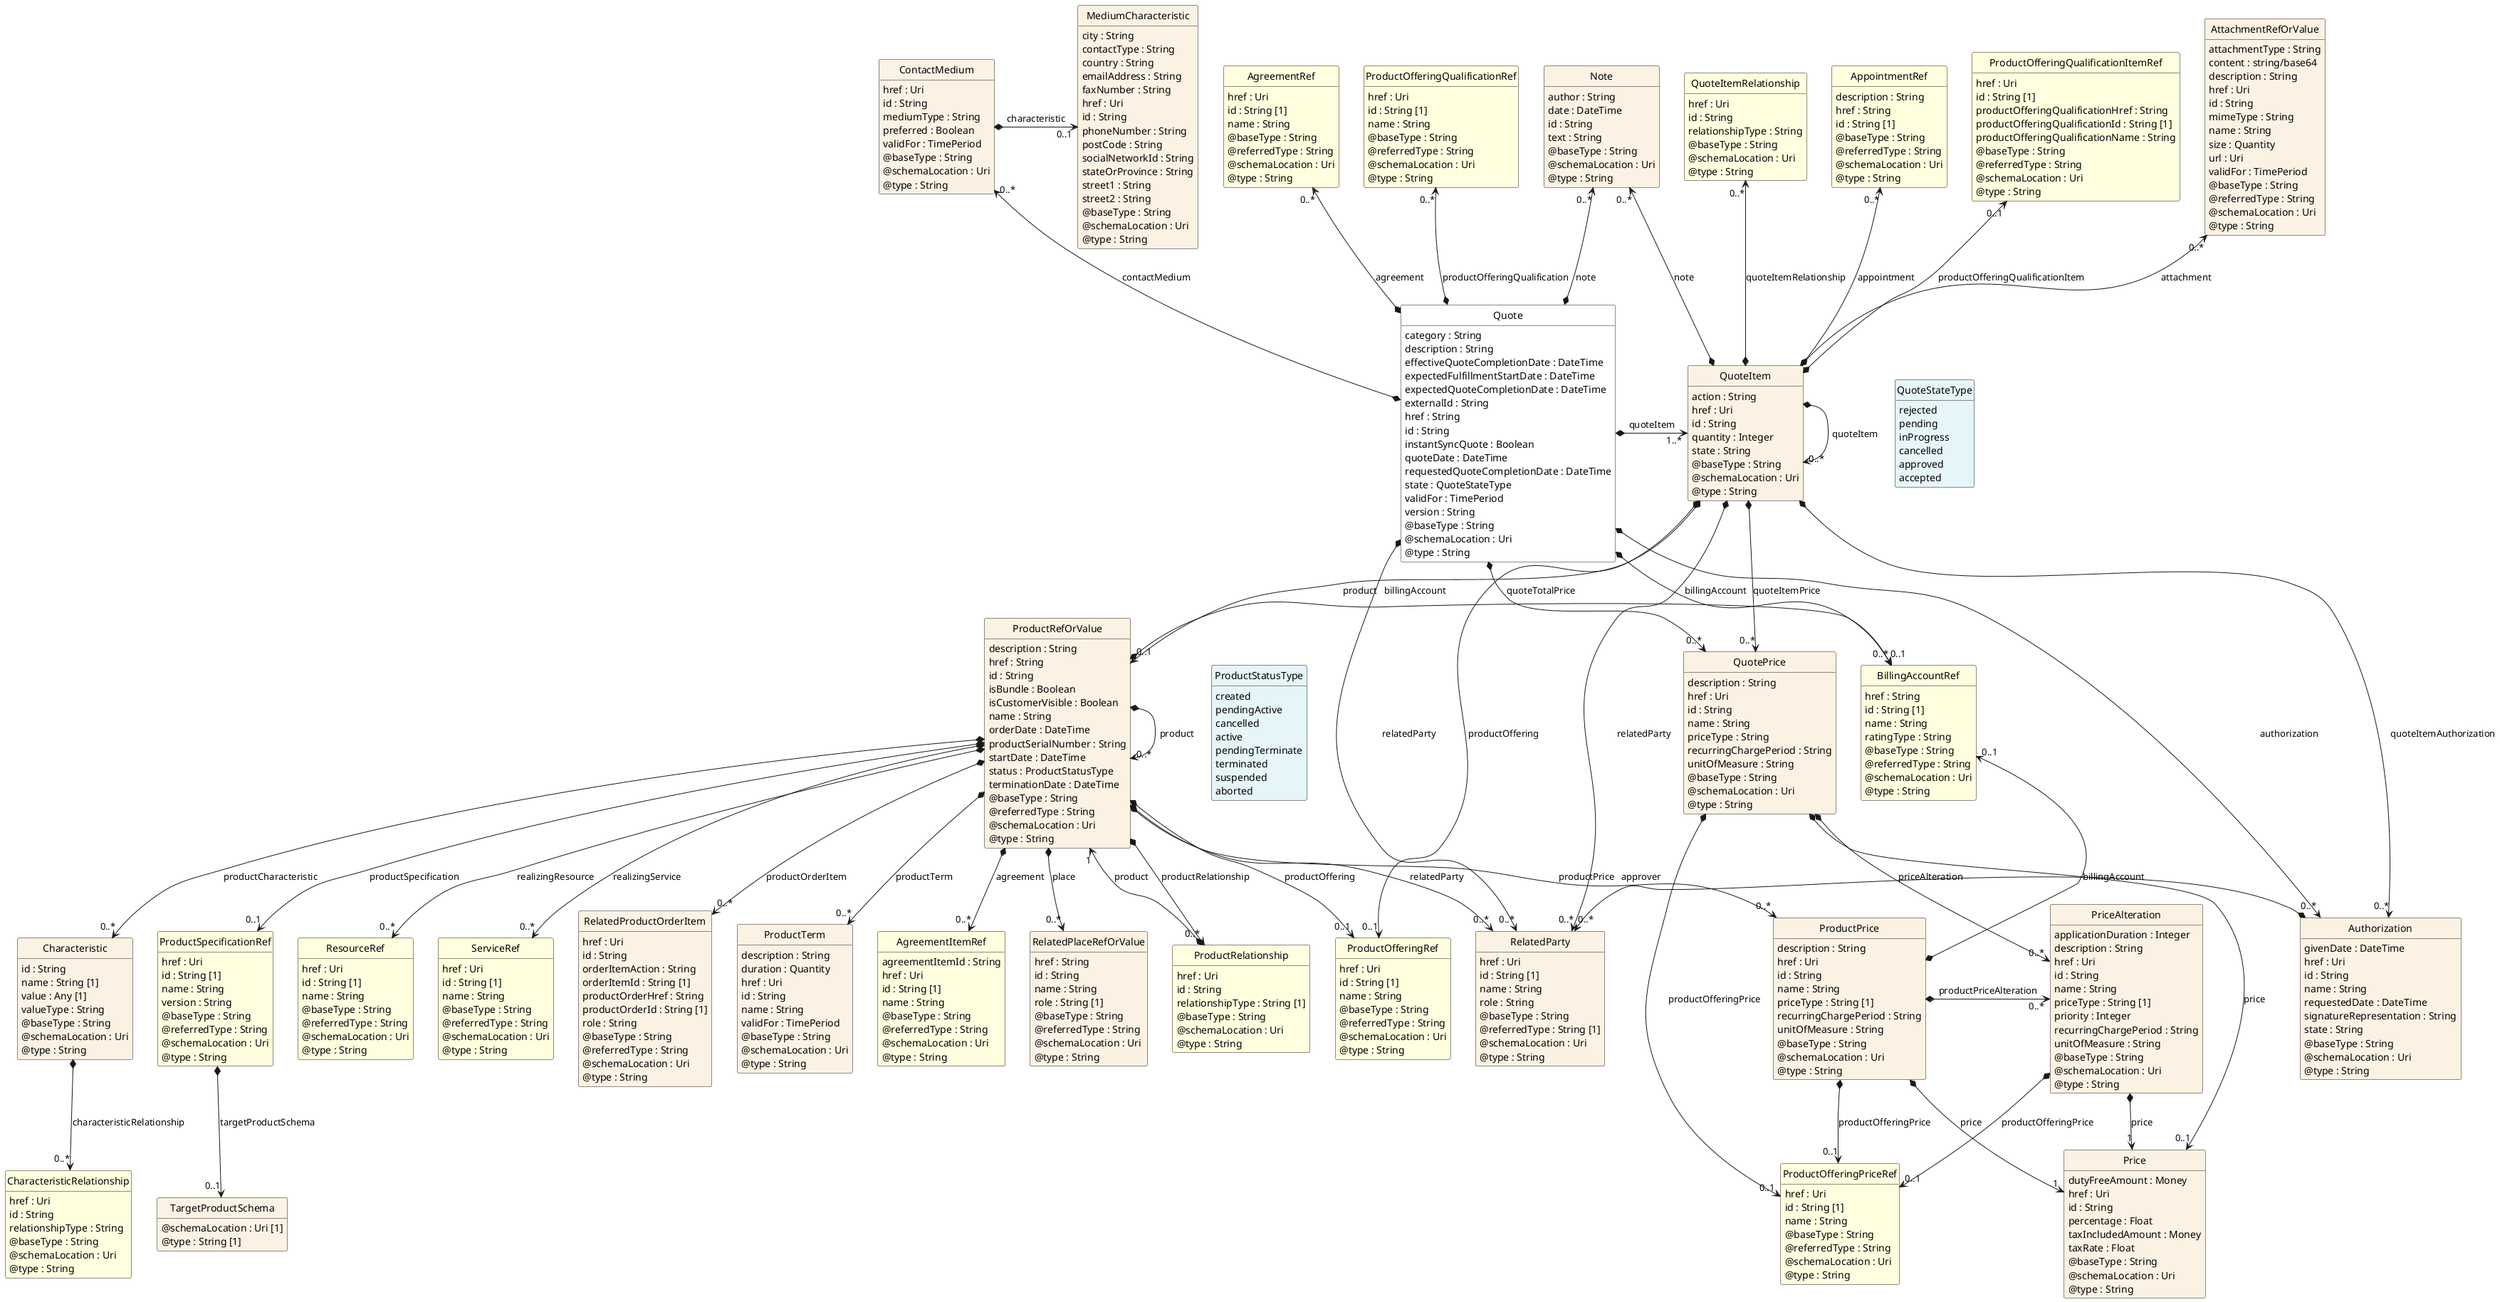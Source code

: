 @startuml
hide circle
hide methods
hide stereotype
show <<Enumeration>> stereotype
skinparam class {
   BackgroundColor<<Enumeration>> #E6F5F7
   BackgroundColor<<Ref>> #FFFFE0
   BackgroundColor<<Pivot>> #FFFFFFF
   BackgroundColor<<SimpleType>> #E2F0DA
   BackgroundColor #FCF2E3
}

class Quote <<Pivot>> {
    category : String
    description : String
    effectiveQuoteCompletionDate : DateTime
    expectedFulfillmentStartDate : DateTime
    expectedQuoteCompletionDate : DateTime
    externalId : String
    href : String
    id : String
    instantSyncQuote : Boolean
    quoteDate : DateTime
    requestedQuoteCompletionDate : DateTime
    state : QuoteStateType
    validFor : TimePeriod
    version : String
    @baseType : String
    @schemaLocation : Uri
    @type : String
}

class Note  {
    author : String
    date : DateTime
    id : String
    text : String
    @baseType : String
    @schemaLocation : Uri
    @type : String
}

class ContactMedium  {
    href : Uri
    id : String
    mediumType : String
    preferred : Boolean
    validFor : TimePeriod
    @baseType : String
    @schemaLocation : Uri
    @type : String
}

class MediumCharacteristic  {
    city : String
    contactType : String
    country : String
    emailAddress : String
    faxNumber : String
    href : Uri
    id : String
    phoneNumber : String
    postCode : String
    socialNetworkId : String
    stateOrProvince : String
    street1 : String
    street2 : String
    @baseType : String
    @schemaLocation : Uri
    @type : String
}

class BillingAccountRef  <<Ref>> {
    href : String
    id : String [1]
    name : String
    ratingType : String
    @baseType : String
    @referredType : String
    @schemaLocation : Uri
    @type : String
}

class Authorization  {
    givenDate : DateTime
    href : Uri
    id : String
    name : String
    requestedDate : DateTime
    signatureRepresentation : String
    state : String
    @baseType : String
    @schemaLocation : Uri
    @type : String
}

class RelatedParty  {
    href : Uri
    id : String [1]
    name : String
    role : String
    @baseType : String
    @referredType : String [1]
    @schemaLocation : Uri
    @type : String
}

class QuoteStateType <<Enumeration>> {
    rejected
    pending
    inProgress
    cancelled
    approved
    accepted
}

class AgreementRef  <<Ref>> {
    href : Uri
    id : String [1]
    name : String
    @baseType : String
    @referredType : String
    @schemaLocation : Uri
    @type : String
}

class ProductOfferingQualificationRef  <<Ref>> {
    href : Uri
    id : String [1]
    name : String
    @baseType : String
    @referredType : String
    @schemaLocation : Uri
    @type : String
}

class QuotePrice  {
    description : String
    href : Uri
    id : String
    name : String
    priceType : String
    recurringChargePeriod : String
    unitOfMeasure : String
    @baseType : String
    @schemaLocation : Uri
    @type : String
}

class ProductOfferingPriceRef  <<Ref>> {
    href : Uri
    id : String [1]
    name : String
    @baseType : String
    @referredType : String
    @schemaLocation : Uri
    @type : String
}

class PriceAlteration  {
    applicationDuration : Integer
    description : String
    href : Uri
    id : String
    name : String
    priceType : String [1]
    priority : Integer
    recurringChargePeriod : String
    unitOfMeasure : String
    @baseType : String
    @schemaLocation : Uri
    @type : String
}

class Price  {
    dutyFreeAmount : Money
    href : Uri
    id : String
    percentage : Float
    taxIncludedAmount : Money
    taxRate : Float
    @baseType : String
    @schemaLocation : Uri
    @type : String
}

class QuoteItem  {
    action : String
    href : Uri
    id : String
    quantity : Integer
    state : String
    @baseType : String
    @schemaLocation : Uri
    @type : String
}

class ProductRefOrValue  {
    description : String
    href : String
    id : String
    isBundle : Boolean
    isCustomerVisible : Boolean
    name : String
    orderDate : DateTime
    productSerialNumber : String
    startDate : DateTime
    status : ProductStatusType
    terminationDate : DateTime
    @baseType : String
    @referredType : String
    @schemaLocation : Uri
    @type : String
}

class ProductSpecificationRef  <<Ref>> {
    href : Uri
    id : String [1]
    name : String
    version : String
    @baseType : String
    @referredType : String
    @schemaLocation : Uri
    @type : String
}

class TargetProductSchema  {
    @schemaLocation : Uri [1]
    @type : String [1]
}

class Characteristic  {
    id : String
    name : String [1]
    value : Any [1]
    valueType : String
    @baseType : String
    @schemaLocation : Uri
    @type : String
}

class CharacteristicRelationship  <<Ref>> {
    href : Uri
    id : String
    relationshipType : String
    @baseType : String
    @schemaLocation : Uri
    @type : String
}

class RelatedProductOrderItem  {
    href : Uri
    id : String
    orderItemAction : String
    orderItemId : String [1]
    productOrderHref : String
    productOrderId : String [1]
    role : String
    @baseType : String
    @referredType : String
    @schemaLocation : Uri
    @type : String
}

class ServiceRef  <<Ref>> {
    href : Uri
    id : String [1]
    name : String
    @baseType : String
    @referredType : String
    @schemaLocation : Uri
    @type : String
}

class ResourceRef  <<Ref>> {
    href : Uri
    id : String [1]
    name : String
    @baseType : String
    @referredType : String
    @schemaLocation : Uri
    @type : String
}

class RelatedPlaceRefOrValue  {
    href : String
    id : String
    name : String
    role : String [1]
    @baseType : String
    @referredType : String
    @schemaLocation : Uri
    @type : String
}

class AgreementItemRef  <<Ref>> {
    agreementItemId : String
    href : Uri
    id : String [1]
    name : String
    @baseType : String
    @referredType : String
    @schemaLocation : Uri
    @type : String
}

class ProductOfferingRef  <<Ref>> {
    href : Uri
    id : String [1]
    name : String
    @baseType : String
    @referredType : String
    @schemaLocation : Uri
    @type : String
}

class ProductTerm  {
    description : String
    duration : Quantity
    href : Uri
    id : String
    name : String
    validFor : TimePeriod
    @baseType : String
    @schemaLocation : Uri
    @type : String
}

class ProductRelationship  <<Ref>> {
    href : Uri
    id : String
    relationshipType : String [1]
    @baseType : String
    @schemaLocation : Uri
    @type : String
}

class ProductPrice  {
    description : String
    href : Uri
    id : String
    name : String
    priceType : String [1]
    recurringChargePeriod : String
    unitOfMeasure : String
    @baseType : String
    @schemaLocation : Uri
    @type : String
}

class ProductStatusType <<Enumeration>> {
    created
    pendingActive
    cancelled
    active
    pendingTerminate
    terminated
    suspended
    aborted
}

class AppointmentRef  <<Ref>> {
    description : String
    href : String
    id : String [1]
    @baseType : String
    @referredType : String
    @schemaLocation : Uri
    @type : String
}

class ProductOfferingQualificationItemRef  <<Ref>> {
    href : Uri
    id : String [1]
    productOfferingQualificationHref : String
    productOfferingQualificationId : String [1]
    productOfferingQualificationName : String
    @baseType : String
    @referredType : String
    @schemaLocation : Uri
    @type : String
}

class AttachmentRefOrValue  {
    attachmentType : String
    content : string/base64
    description : String
    href : Uri
    id : String
    mimeType : String
    name : String
    size : Quantity
    url : Uri
    validFor : TimePeriod
    @baseType : String
    @referredType : String
    @schemaLocation : Uri
    @type : String
}

class QuoteItemRelationship  <<Ref>> {
    href : Uri
    id : String
    relationshipType : String
    @baseType : String
    @schemaLocation : Uri
    @type : String
}

Quote *-right-> "1..*" QuoteItem : quoteItem

Note "0..*" <--* Quote : note

Note "0..*" <--* QuoteItem : note

QuoteItem *-->  "0..*" Authorization : quoteItemAuthorization

Quote *-->  "0..*" Authorization : authorization

QuoteStateType <-left[hidden]- Quote

Quote *-->  "0..*" RelatedParty : relatedParty

RelatedParty -right[hidden]-> Authorization

Quote *-->  "0..*" BillingAccountRef : billingAccount

BillingAccountRef -right[hidden]-> RelatedParty

Quote *-->  "0..*" QuotePrice : quoteTotalPrice

QuotePrice -right[hidden]-> BillingAccountRef

RelatedParty "0..*" <--* Authorization : approver

QuotePrice *-->  "0..1" ProductOfferingPriceRef : productOfferingPrice

QuotePrice *-->  "0..1" Price : price

QuotePrice *-->  "0..*" PriceAlteration : priceAlteration

QuoteItem *-right-> "0..*" QuoteItem : quoteItem

BillingAccountRef "0..1" <-left-* ProductRefOrValue : billingAccount

QuoteItem *-->  "0..1" ProductRefOrValue : product

QuoteItem *-->  "0..*" QuotePrice : quoteItemPrice

QuoteItem *-->  "0..*" RelatedParty : relatedParty

QuoteItem *-->  "0..1" ProductOfferingRef : productOffering

ProductRefOrValue *-right-> "0..*" ProductRefOrValue : product

ProductRefOrValue *-->  "0..1" ProductOfferingRef : productOffering

PriceAlteration "0..*" <-left-* ProductPrice : productPriceAlteration

ProductRefOrValue *-->  "0..*" ProductPrice : productPrice

ProductRefOrValue *-->  "0..*" RelatedParty : relatedParty

ProductRefOrValue -right[hidden]-> ProductStatusType

ProductRefOrValue *-->  "0..*" ProductRelationship : productRelationship

ProductOfferingRef <-left[hidden]- ProductRelationship

ProductOfferingPriceRef "0..1" <-left-* PriceAlteration : productOfferingPrice

PriceAlteration *-->  "1" Price : price

ProductRefOrValue "1" <--* ProductRelationship : product

ProductOfferingPriceRef "0..1" <--* ProductPrice : productOfferingPrice

ProductPrice *-right-> "1" Price : price

BillingAccountRef "0..1" <--* ProductPrice : billingAccount

ProductRefOrValue *-->  "0..*" RelatedPlaceRefOrValue : place

ProductRelationship <-left[hidden]- RelatedPlaceRefOrValue

ProductRefOrValue *-->  "0..*" AgreementItemRef : agreement

RelatedPlaceRefOrValue <-left[hidden]- AgreementItemRef

ProductRefOrValue *-->  "0..*" ProductTerm : productTerm

AgreementItemRef <-left[hidden]- ProductTerm

ProductRefOrValue *-->  "0..*" RelatedProductOrderItem : productOrderItem

ProductTerm <-left[hidden]- RelatedProductOrderItem

ProductRefOrValue *-->  "0..*" ServiceRef : realizingService

RelatedProductOrderItem <-left[hidden]- ServiceRef

ProductRefOrValue *-->  "0..*" ResourceRef : realizingResource

ServiceRef <-left[hidden]- ResourceRef

ProductRefOrValue *-->  "0..1" ProductSpecificationRef : productSpecification

ResourceRef <-left[hidden]- ProductSpecificationRef

ProductRefOrValue *-->  "0..*" Characteristic : productCharacteristic

ProductSpecificationRef <-left[hidden]- Characteristic

AttachmentRefOrValue "0..*" <--* QuoteItem : attachment

AppointmentRef "0..*" <--* QuoteItem : appointment

QuoteItemRelationship "0..*" <--* QuoteItem : quoteItemRelationship

ProductOfferingQualificationItemRef "0..1" <--* QuoteItem : productOfferingQualificationItem

ContactMedium "0..*" <--* Quote : contactMedium

AgreementRef "0..*" <--* Quote : agreement

ProductOfferingQualificationRef "0..*" <--* Quote : productOfferingQualification

ContactMedium *-right-> "0..1" MediumCharacteristic : characteristic

ProductSpecificationRef *-->  "0..1" TargetProductSchema : targetProductSchema

Characteristic *-->  "0..*" CharacteristicRelationship : characteristicRelationship

@enduml